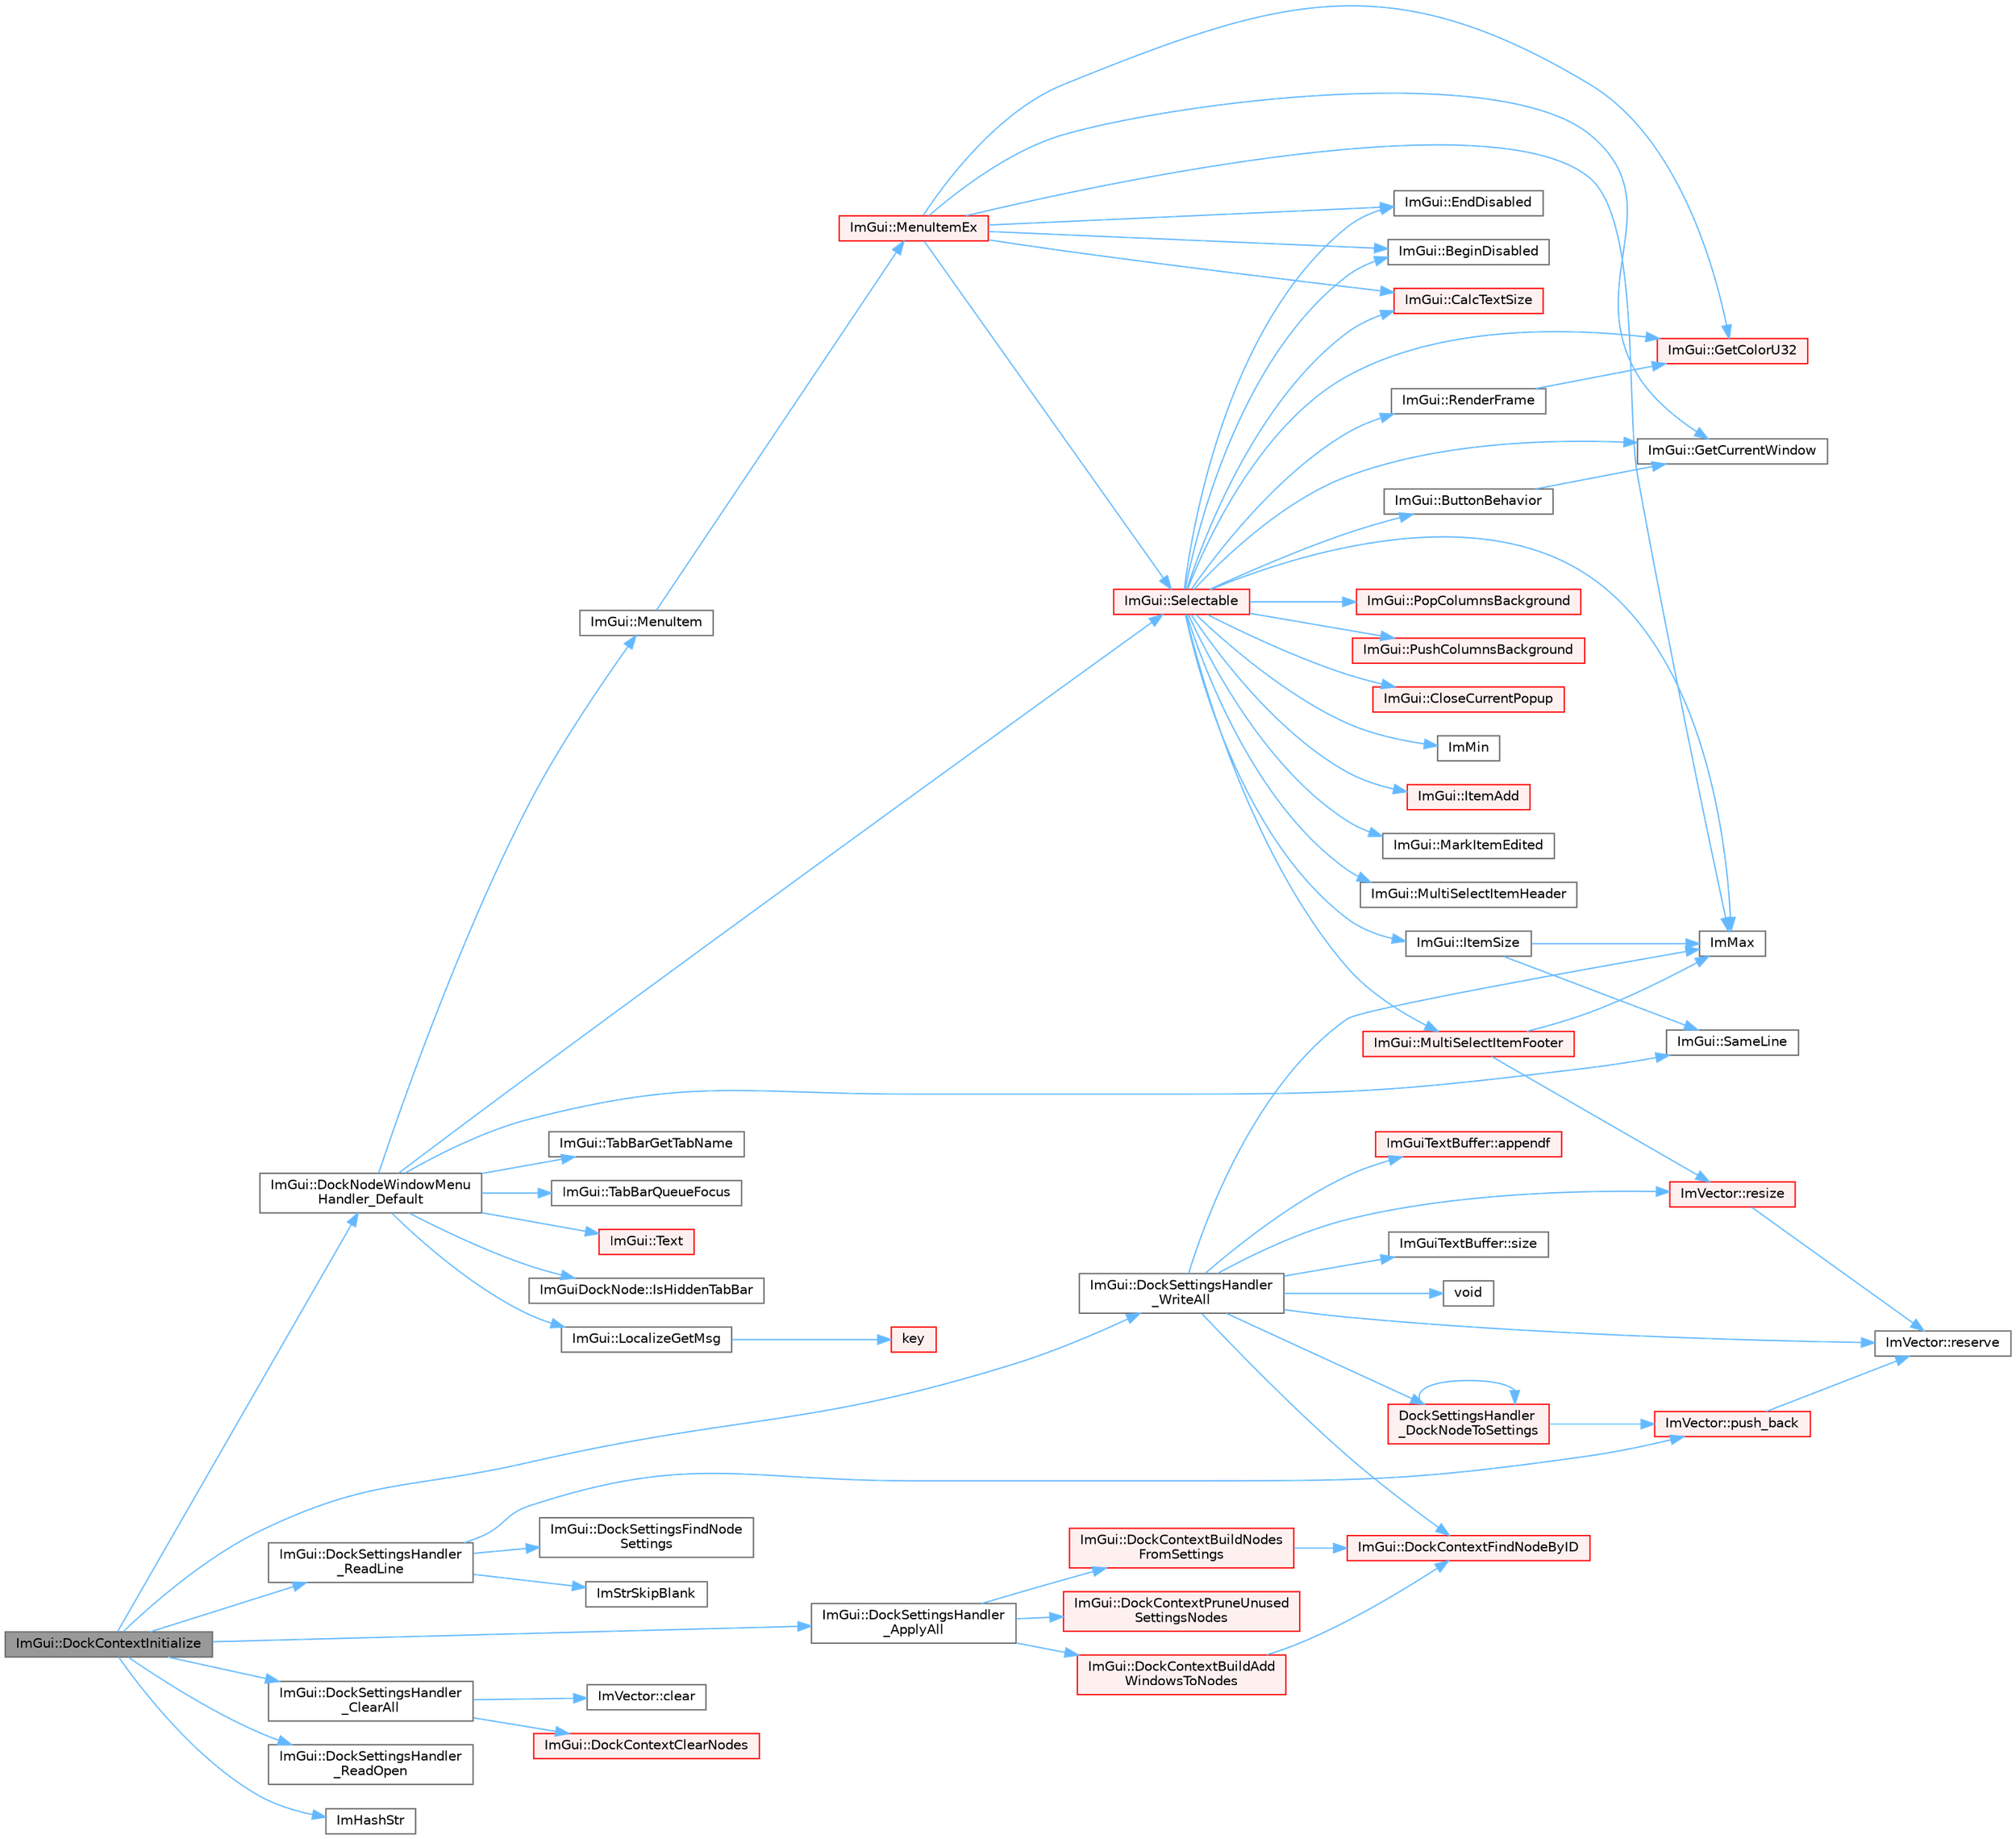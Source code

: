 digraph "ImGui::DockContextInitialize"
{
 // LATEX_PDF_SIZE
  bgcolor="transparent";
  edge [fontname=Helvetica,fontsize=10,labelfontname=Helvetica,labelfontsize=10];
  node [fontname=Helvetica,fontsize=10,shape=box,height=0.2,width=0.4];
  rankdir="LR";
  Node1 [id="Node000001",label="ImGui::DockContextInitialize",height=0.2,width=0.4,color="gray40", fillcolor="grey60", style="filled", fontcolor="black",tooltip=" "];
  Node1 -> Node2 [id="edge1_Node000001_Node000002",color="steelblue1",style="solid",tooltip=" "];
  Node2 [id="Node000002",label="ImGui::DockNodeWindowMenu\lHandler_Default",height=0.2,width=0.4,color="grey40", fillcolor="white", style="filled",URL="$namespace_im_gui.html#a46592395e19aa3aacfccc2222693bec8",tooltip=" "];
  Node2 -> Node3 [id="edge2_Node000002_Node000003",color="steelblue1",style="solid",tooltip=" "];
  Node3 [id="Node000003",label="ImGuiDockNode::IsHiddenTabBar",height=0.2,width=0.4,color="grey40", fillcolor="white", style="filled",URL="$struct_im_gui_dock_node.html#aa558bdb7d207e4043c6027cf670109d8",tooltip=" "];
  Node2 -> Node4 [id="edge3_Node000002_Node000004",color="steelblue1",style="solid",tooltip=" "];
  Node4 [id="Node000004",label="ImGui::LocalizeGetMsg",height=0.2,width=0.4,color="grey40", fillcolor="white", style="filled",URL="$namespace_im_gui.html#a0560d8edbeb9985eda5334d2f01a6fad",tooltip=" "];
  Node4 -> Node5 [id="edge4_Node000004_Node000005",color="steelblue1",style="solid",tooltip=" "];
  Node5 [id="Node000005",label="key",height=0.2,width=0.4,color="red", fillcolor="#FFF0F0", style="filled",URL="$gears_8c.html#accd6b5b92b78666e36543412d4ac14cd",tooltip=" "];
  Node2 -> Node7 [id="edge5_Node000002_Node000007",color="steelblue1",style="solid",tooltip=" "];
  Node7 [id="Node000007",label="ImGui::MenuItem",height=0.2,width=0.4,color="grey40", fillcolor="white", style="filled",URL="$namespace_im_gui.html#aa1bae511ca47478998693a9d8c84f2e6",tooltip=" "];
  Node7 -> Node8 [id="edge6_Node000007_Node000008",color="steelblue1",style="solid",tooltip=" "];
  Node8 [id="Node000008",label="ImGui::MenuItemEx",height=0.2,width=0.4,color="red", fillcolor="#FFF0F0", style="filled",URL="$namespace_im_gui.html#ab5e6e4c78805615fb4d26d4918031f9c",tooltip=" "];
  Node8 -> Node9 [id="edge7_Node000008_Node000009",color="steelblue1",style="solid",tooltip=" "];
  Node9 [id="Node000009",label="ImGui::BeginDisabled",height=0.2,width=0.4,color="grey40", fillcolor="white", style="filled",URL="$namespace_im_gui.html#ae90e9a26f01d0d45f6bf7ca720d170d1",tooltip=" "];
  Node8 -> Node10 [id="edge8_Node000008_Node000010",color="steelblue1",style="solid",tooltip=" "];
  Node10 [id="Node000010",label="ImGui::CalcTextSize",height=0.2,width=0.4,color="red", fillcolor="#FFF0F0", style="filled",URL="$namespace_im_gui.html#a848b9db6cc4a186751c0ecebcaadc33b",tooltip=" "];
  Node8 -> Node20 [id="edge9_Node000008_Node000020",color="steelblue1",style="solid",tooltip=" "];
  Node20 [id="Node000020",label="ImGui::EndDisabled",height=0.2,width=0.4,color="grey40", fillcolor="white", style="filled",URL="$namespace_im_gui.html#a9e6088c6c690ddff1302b6e42b380733",tooltip=" "];
  Node8 -> Node21 [id="edge10_Node000008_Node000021",color="steelblue1",style="solid",tooltip=" "];
  Node21 [id="Node000021",label="ImGui::GetColorU32",height=0.2,width=0.4,color="red", fillcolor="#FFF0F0", style="filled",URL="$namespace_im_gui.html#a0de2d9bd347d9866511eb8d014e62556",tooltip=" "];
  Node8 -> Node24 [id="edge11_Node000008_Node000024",color="steelblue1",style="solid",tooltip=" "];
  Node24 [id="Node000024",label="ImGui::GetCurrentWindow",height=0.2,width=0.4,color="grey40", fillcolor="white", style="filled",URL="$namespace_im_gui.html#ac452417b5004ca16a814a72cff153526",tooltip=" "];
  Node8 -> Node18 [id="edge12_Node000008_Node000018",color="steelblue1",style="solid",tooltip=" "];
  Node18 [id="Node000018",label="ImMax",height=0.2,width=0.4,color="grey40", fillcolor="white", style="filled",URL="$imgui__internal_8h.html#a7667efd95147d0422f140917c71a9226",tooltip=" "];
  Node8 -> Node53 [id="edge13_Node000008_Node000053",color="steelblue1",style="solid",tooltip=" "];
  Node53 [id="Node000053",label="ImGui::Selectable",height=0.2,width=0.4,color="red", fillcolor="#FFF0F0", style="filled",URL="$namespace_im_gui.html#af98575238bda183a523df19fb447af60",tooltip=" "];
  Node53 -> Node9 [id="edge14_Node000053_Node000009",color="steelblue1",style="solid",tooltip=" "];
  Node53 -> Node54 [id="edge15_Node000053_Node000054",color="steelblue1",style="solid",tooltip=" "];
  Node54 [id="Node000054",label="ImGui::ButtonBehavior",height=0.2,width=0.4,color="grey40", fillcolor="white", style="filled",URL="$namespace_im_gui.html#a65a4f18b1bc8ce0f351687922089f374",tooltip=" "];
  Node54 -> Node24 [id="edge16_Node000054_Node000024",color="steelblue1",style="solid",tooltip=" "];
  Node53 -> Node10 [id="edge17_Node000053_Node000010",color="steelblue1",style="solid",tooltip=" "];
  Node53 -> Node55 [id="edge18_Node000053_Node000055",color="steelblue1",style="solid",tooltip=" "];
  Node55 [id="Node000055",label="ImGui::CloseCurrentPopup",height=0.2,width=0.4,color="red", fillcolor="#FFF0F0", style="filled",URL="$namespace_im_gui.html#aeaec6479834db7918260fc082107f90b",tooltip=" "];
  Node53 -> Node20 [id="edge19_Node000053_Node000020",color="steelblue1",style="solid",tooltip=" "];
  Node53 -> Node21 [id="edge20_Node000053_Node000021",color="steelblue1",style="solid",tooltip=" "];
  Node53 -> Node24 [id="edge21_Node000053_Node000024",color="steelblue1",style="solid",tooltip=" "];
  Node53 -> Node18 [id="edge22_Node000053_Node000018",color="steelblue1",style="solid",tooltip=" "];
  Node53 -> Node17 [id="edge23_Node000053_Node000017",color="steelblue1",style="solid",tooltip=" "];
  Node17 [id="Node000017",label="ImMin",height=0.2,width=0.4,color="grey40", fillcolor="white", style="filled",URL="$imgui__internal_8h.html#a7f9d7828066a9d61b5630adcdf4655d3",tooltip=" "];
  Node53 -> Node76 [id="edge24_Node000053_Node000076",color="steelblue1",style="solid",tooltip=" "];
  Node76 [id="Node000076",label="ImGui::ItemAdd",height=0.2,width=0.4,color="red", fillcolor="#FFF0F0", style="filled",URL="$namespace_im_gui.html#a0c2ccafc8d403c02a6590ac21157b9ac",tooltip=" "];
  Node53 -> Node120 [id="edge25_Node000053_Node000120",color="steelblue1",style="solid",tooltip=" "];
  Node120 [id="Node000120",label="ImGui::ItemSize",height=0.2,width=0.4,color="grey40", fillcolor="white", style="filled",URL="$namespace_im_gui.html#a4b5818a652d943ea54e0cec9fb3943d7",tooltip=" "];
  Node120 -> Node18 [id="edge26_Node000120_Node000018",color="steelblue1",style="solid",tooltip=" "];
  Node120 -> Node121 [id="edge27_Node000120_Node000121",color="steelblue1",style="solid",tooltip=" "];
  Node121 [id="Node000121",label="ImGui::SameLine",height=0.2,width=0.4,color="grey40", fillcolor="white", style="filled",URL="$namespace_im_gui.html#addd433eb3aae59119e341e80db474f66",tooltip=" "];
  Node53 -> Node122 [id="edge28_Node000053_Node000122",color="steelblue1",style="solid",tooltip=" "];
  Node122 [id="Node000122",label="ImGui::MarkItemEdited",height=0.2,width=0.4,color="grey40", fillcolor="white", style="filled",URL="$namespace_im_gui.html#a83036681a36fbee2d35b5b57a1ef72e6",tooltip=" "];
  Node53 -> Node123 [id="edge29_Node000053_Node000123",color="steelblue1",style="solid",tooltip=" "];
  Node123 [id="Node000123",label="ImGui::MultiSelectItemFooter",height=0.2,width=0.4,color="red", fillcolor="#FFF0F0", style="filled",URL="$namespace_im_gui.html#a69762bfb0eaf3daa730895737bce05e5",tooltip=" "];
  Node123 -> Node18 [id="edge30_Node000123_Node000018",color="steelblue1",style="solid",tooltip=" "];
  Node123 -> Node137 [id="edge31_Node000123_Node000137",color="steelblue1",style="solid",tooltip=" "];
  Node137 [id="Node000137",label="ImVector::resize",height=0.2,width=0.4,color="red", fillcolor="#FFF0F0", style="filled",URL="$struct_im_vector.html#ac371dd62e56ae486b1a5038cf07eee56",tooltip=" "];
  Node137 -> Node136 [id="edge32_Node000137_Node000136",color="steelblue1",style="solid",tooltip=" "];
  Node136 [id="Node000136",label="ImVector::reserve",height=0.2,width=0.4,color="grey40", fillcolor="white", style="filled",URL="$struct_im_vector.html#a0f14f5736c3372157856eebb67123b75",tooltip=" "];
  Node53 -> Node141 [id="edge33_Node000053_Node000141",color="steelblue1",style="solid",tooltip=" "];
  Node141 [id="Node000141",label="ImGui::MultiSelectItemHeader",height=0.2,width=0.4,color="grey40", fillcolor="white", style="filled",URL="$namespace_im_gui.html#a42a98da805c3612b26b829e0567fdc0f",tooltip=" "];
  Node53 -> Node142 [id="edge34_Node000053_Node000142",color="steelblue1",style="solid",tooltip=" "];
  Node142 [id="Node000142",label="ImGui::PopColumnsBackground",height=0.2,width=0.4,color="red", fillcolor="#FFF0F0", style="filled",URL="$namespace_im_gui.html#a27c737fa1fc79164fc7d840e858b1845",tooltip=" "];
  Node53 -> Node147 [id="edge35_Node000053_Node000147",color="steelblue1",style="solid",tooltip=" "];
  Node147 [id="Node000147",label="ImGui::PushColumnsBackground",height=0.2,width=0.4,color="red", fillcolor="#FFF0F0", style="filled",URL="$namespace_im_gui.html#a39f557bf00d94069a41b0d40bd72c522",tooltip=" "];
  Node53 -> Node148 [id="edge36_Node000053_Node000148",color="steelblue1",style="solid",tooltip=" "];
  Node148 [id="Node000148",label="ImGui::RenderFrame",height=0.2,width=0.4,color="grey40", fillcolor="white", style="filled",URL="$namespace_im_gui.html#a6eb97ff501764c37df4ffd99ebadeba7",tooltip=" "];
  Node148 -> Node21 [id="edge37_Node000148_Node000021",color="steelblue1",style="solid",tooltip=" "];
  Node2 -> Node121 [id="edge38_Node000002_Node000121",color="steelblue1",style="solid",tooltip=" "];
  Node2 -> Node53 [id="edge39_Node000002_Node000053",color="steelblue1",style="solid",tooltip=" "];
  Node2 -> Node156 [id="edge40_Node000002_Node000156",color="steelblue1",style="solid",tooltip=" "];
  Node156 [id="Node000156",label="ImGui::TabBarGetTabName",height=0.2,width=0.4,color="grey40", fillcolor="white", style="filled",URL="$namespace_im_gui.html#a5ad2340bc5e4f8b0f8a77e8dc5621531",tooltip=" "];
  Node2 -> Node157 [id="edge41_Node000002_Node000157",color="steelblue1",style="solid",tooltip=" "];
  Node157 [id="Node000157",label="ImGui::TabBarQueueFocus",height=0.2,width=0.4,color="grey40", fillcolor="white", style="filled",URL="$namespace_im_gui.html#a6808a631d32de769e33eaac85ff3d85c",tooltip=" "];
  Node2 -> Node158 [id="edge42_Node000002_Node000158",color="steelblue1",style="solid",tooltip=" "];
  Node158 [id="Node000158",label="ImGui::Text",height=0.2,width=0.4,color="red", fillcolor="#FFF0F0", style="filled",URL="$namespace_im_gui.html#a9e7b83611fe441d54fad2effb4bf4965",tooltip=" "];
  Node1 -> Node160 [id="edge43_Node000001_Node000160",color="steelblue1",style="solid",tooltip=" "];
  Node160 [id="Node000160",label="ImGui::DockSettingsHandler\l_ApplyAll",height=0.2,width=0.4,color="grey40", fillcolor="white", style="filled",URL="$namespace_im_gui.html#a5a15182dbd53ea7081397d1ad968bc79",tooltip=" "];
  Node160 -> Node161 [id="edge44_Node000160_Node000161",color="steelblue1",style="solid",tooltip=" "];
  Node161 [id="Node000161",label="ImGui::DockContextBuildAdd\lWindowsToNodes",height=0.2,width=0.4,color="red", fillcolor="#FFF0F0", style="filled",URL="$namespace_im_gui.html#a6402f947598015002ce2f82890484513",tooltip=" "];
  Node161 -> Node162 [id="edge45_Node000161_Node000162",color="steelblue1",style="solid",tooltip=" "];
  Node162 [id="Node000162",label="ImGui::DockContextFindNodeByID",height=0.2,width=0.4,color="red", fillcolor="#FFF0F0", style="filled",URL="$namespace_im_gui.html#a52be73f2abd2d0320469ba138f7c6d59",tooltip=" "];
  Node160 -> Node199 [id="edge46_Node000160_Node000199",color="steelblue1",style="solid",tooltip=" "];
  Node199 [id="Node000199",label="ImGui::DockContextBuildNodes\lFromSettings",height=0.2,width=0.4,color="red", fillcolor="#FFF0F0", style="filled",URL="$namespace_im_gui.html#a6d45bf3d75b8591675d83441f5745ae1",tooltip=" "];
  Node199 -> Node162 [id="edge47_Node000199_Node000162",color="steelblue1",style="solid",tooltip=" "];
  Node160 -> Node207 [id="edge48_Node000160_Node000207",color="steelblue1",style="solid",tooltip=" "];
  Node207 [id="Node000207",label="ImGui::DockContextPruneUnused\lSettingsNodes",height=0.2,width=0.4,color="red", fillcolor="#FFF0F0", style="filled",URL="$namespace_im_gui.html#adc0c133a37b7e56223cb104f8bca32dc",tooltip=" "];
  Node1 -> Node214 [id="edge49_Node000001_Node000214",color="steelblue1",style="solid",tooltip=" "];
  Node214 [id="Node000214",label="ImGui::DockSettingsHandler\l_ClearAll",height=0.2,width=0.4,color="grey40", fillcolor="white", style="filled",URL="$namespace_im_gui.html#a715a6e2d43d08b58727623d0a61aa92e",tooltip=" "];
  Node214 -> Node176 [id="edge50_Node000214_Node000176",color="steelblue1",style="solid",tooltip=" "];
  Node176 [id="Node000176",label="ImVector::clear",height=0.2,width=0.4,color="grey40", fillcolor="white", style="filled",URL="$struct_im_vector.html#ae2d401b4ec5f1113cdb8edb5a61a38f7",tooltip=" "];
  Node214 -> Node215 [id="edge51_Node000214_Node000215",color="steelblue1",style="solid",tooltip=" "];
  Node215 [id="Node000215",label="ImGui::DockContextClearNodes",height=0.2,width=0.4,color="red", fillcolor="#FFF0F0", style="filled",URL="$namespace_im_gui.html#ada8fcfabcf71d5393827317f9d1d25d7",tooltip=" "];
  Node1 -> Node228 [id="edge52_Node000001_Node000228",color="steelblue1",style="solid",tooltip=" "];
  Node228 [id="Node000228",label="ImGui::DockSettingsHandler\l_ReadLine",height=0.2,width=0.4,color="grey40", fillcolor="white", style="filled",URL="$namespace_im_gui.html#a16b89ffa662d85c87662e7650eea4fb3",tooltip=" "];
  Node228 -> Node229 [id="edge53_Node000228_Node000229",color="steelblue1",style="solid",tooltip=" "];
  Node229 [id="Node000229",label="ImGui::DockSettingsFindNode\lSettings",height=0.2,width=0.4,color="grey40", fillcolor="white", style="filled",URL="$namespace_im_gui.html#acf8884e3e377847ddd51090b64ce3648",tooltip=" "];
  Node228 -> Node230 [id="edge54_Node000228_Node000230",color="steelblue1",style="solid",tooltip=" "];
  Node230 [id="Node000230",label="ImStrSkipBlank",height=0.2,width=0.4,color="grey40", fillcolor="white", style="filled",URL="$imgui_8cpp.html#a8f93b897914903f6e1fe3ec400dfd271",tooltip=" "];
  Node228 -> Node134 [id="edge55_Node000228_Node000134",color="steelblue1",style="solid",tooltip=" "];
  Node134 [id="Node000134",label="ImVector::push_back",height=0.2,width=0.4,color="red", fillcolor="#FFF0F0", style="filled",URL="$struct_im_vector.html#aab5df48e0711a48bd12f3206e08c4108",tooltip=" "];
  Node134 -> Node136 [id="edge56_Node000134_Node000136",color="steelblue1",style="solid",tooltip=" "];
  Node1 -> Node231 [id="edge57_Node000001_Node000231",color="steelblue1",style="solid",tooltip=" "];
  Node231 [id="Node000231",label="ImGui::DockSettingsHandler\l_ReadOpen",height=0.2,width=0.4,color="grey40", fillcolor="white", style="filled",URL="$namespace_im_gui.html#a6facf897fbca7a269042adf4f137f9fd",tooltip=" "];
  Node1 -> Node232 [id="edge58_Node000001_Node000232",color="steelblue1",style="solid",tooltip=" "];
  Node232 [id="Node000232",label="ImGui::DockSettingsHandler\l_WriteAll",height=0.2,width=0.4,color="grey40", fillcolor="white", style="filled",URL="$namespace_im_gui.html#ae3b26835e46a1c504ba368bf3440e951",tooltip=" "];
  Node232 -> Node233 [id="edge59_Node000232_Node000233",color="steelblue1",style="solid",tooltip=" "];
  Node233 [id="Node000233",label="ImGuiTextBuffer::appendf",height=0.2,width=0.4,color="red", fillcolor="#FFF0F0", style="filled",URL="$struct_im_gui_text_buffer.html#a1c5892db030c5364823793f472754c9e",tooltip=" "];
  Node232 -> Node162 [id="edge60_Node000232_Node000162",color="steelblue1",style="solid",tooltip=" "];
  Node232 -> Node236 [id="edge61_Node000232_Node000236",color="steelblue1",style="solid",tooltip=" "];
  Node236 [id="Node000236",label="DockSettingsHandler\l_DockNodeToSettings",height=0.2,width=0.4,color="red", fillcolor="#FFF0F0", style="filled",URL="$imgui_8cpp.html#a899b09a591f3590df54a7499658a3254",tooltip=" "];
  Node236 -> Node236 [id="edge62_Node000236_Node000236",color="steelblue1",style="solid",tooltip=" "];
  Node236 -> Node134 [id="edge63_Node000236_Node000134",color="steelblue1",style="solid",tooltip=" "];
  Node232 -> Node18 [id="edge64_Node000232_Node000018",color="steelblue1",style="solid",tooltip=" "];
  Node232 -> Node136 [id="edge65_Node000232_Node000136",color="steelblue1",style="solid",tooltip=" "];
  Node232 -> Node137 [id="edge66_Node000232_Node000137",color="steelblue1",style="solid",tooltip=" "];
  Node232 -> Node238 [id="edge67_Node000232_Node000238",color="steelblue1",style="solid",tooltip=" "];
  Node238 [id="Node000238",label="ImGuiTextBuffer::size",height=0.2,width=0.4,color="grey40", fillcolor="white", style="filled",URL="$struct_im_gui_text_buffer.html#a2811fcd43e0224eb3bd0f3464b634289",tooltip=" "];
  Node232 -> Node197 [id="edge68_Node000232_Node000197",color="steelblue1",style="solid",tooltip=" "];
  Node197 [id="Node000197",label="void",height=0.2,width=0.4,color="grey40", fillcolor="white", style="filled",URL="$mimalloc_8h.html#a9d6d8aef94ac19034a5f163606f84830",tooltip=" "];
  Node1 -> Node205 [id="edge69_Node000001_Node000205",color="steelblue1",style="solid",tooltip=" "];
  Node205 [id="Node000205",label="ImHashStr",height=0.2,width=0.4,color="grey40", fillcolor="white", style="filled",URL="$imgui_8cpp.html#ab6659b5d67f7a3369e099ce890e12223",tooltip=" "];
}
